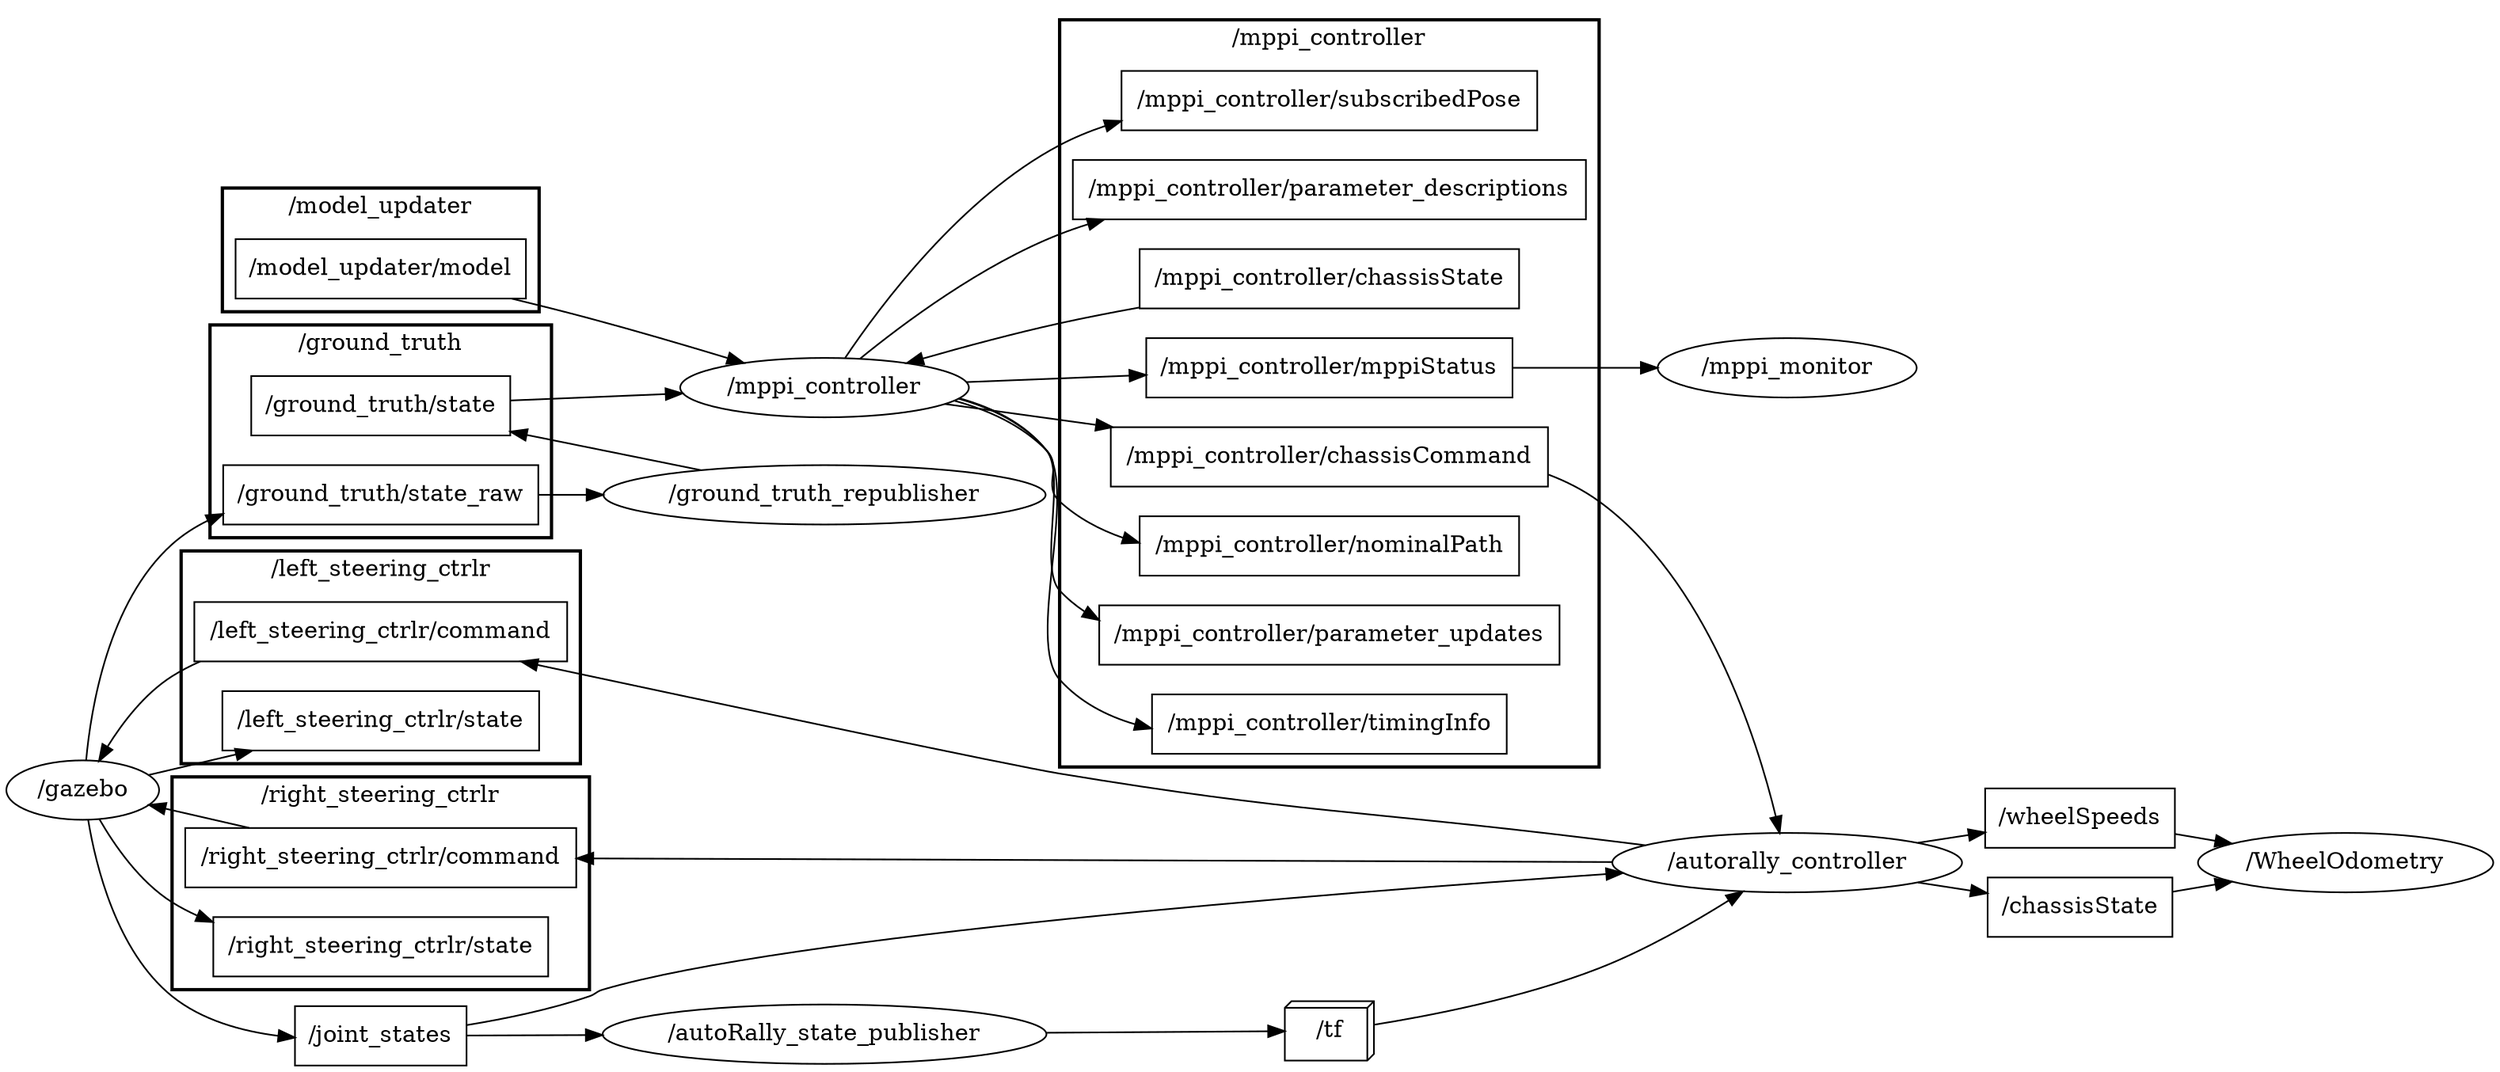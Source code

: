 digraph graphname {
	graph [bb="0,0,1507.6,781",
		compound=True,
		rank=same,
		rankdir=LR,
		ranksep=0.2
	];
	node [label="\N"];
	subgraph cluster___left_steering_ctrlr {
		graph [bb="105.79,145,347.79,274",
			compound=True,
			label="/left_steering_ctrlr",
			lheight=0.21,
			lp="226.79,262.5",
			lwidth=1.89,
			rank=same,
			rankdir=LR,
			ranksep=0.2,
			style=bold
		];
		t___left_steering_ctrlr__command		 [URL=topic_3A__left_steering_ctrlr__command,
			height=0.5,
			label="/left_steering_ctrlr/command",
			pos="226.79,225",
			shape=box,
			tooltip="topic:/left_steering_ctrlr/command",
			width=3.1389];
		t___left_steering_ctrlr__state		 [URL=topic_3A__left_steering_ctrlr__state,
			height=0.5,
			label="/left_steering_ctrlr/state",
			pos="226.79,171",
			shape=box,
			tooltip="topic:/left_steering_ctrlr/state",
			width=2.6667];
	}
	subgraph cluster___mppi_controller {
		graph [bb="638.37,320,965.37,773",
			compound=True,
			label="/mppi_controller",
			lheight=0.21,
			lp="801.87,761.5",
			lwidth=1.65,
			rank=same,
			rankdir=LR,
			ranksep=0.2,
			style=bold
		];
		t___mppi_controller__subscribedPose		 [URL=topic_3A__mppi_controller__subscribedPose,
			height=0.5,
			label="/mppi_controller/subscribedPose",
			pos="801.87,724",
			shape=box,
			tooltip="topic:/mppi_controller/subscribedPose",
			width=3.5];
		t___mppi_controller__parameter_descriptions		 [URL=topic_3A__mppi_controller__parameter_descriptions,
			height=0.5,
			label="/mppi_controller/parameter_descriptions",
			pos="801.87,670",
			shape=box,
			tooltip="topic:/mppi_controller/parameter_descriptions",
			width=4.3194];
		t___mppi_controller__chassisState		 [URL=topic_3A__mppi_controller__chassisState,
			height=0.5,
			label="/mppi_controller/chassisState",
			pos="801.87,616",
			shape=box,
			tooltip="topic:/mppi_controller/chassisState",
			width=3.1944];
		t___mppi_controller__chassisCommand		 [URL=topic_3A__mppi_controller__chassisCommand,
			height=0.5,
			label="/mppi_controller/chassisCommand",
			pos="801.87,508",
			shape=box,
			tooltip="topic:/mppi_controller/chassisCommand",
			width=3.6806];
		t___mppi_controller__mppiStatus		 [URL=topic_3A__mppi_controller__mppiStatus,
			height=0.5,
			label="/mppi_controller/mppiStatus",
			pos="801.87,562",
			shape=box,
			tooltip="topic:/mppi_controller/mppiStatus",
			width=3.0833];
		t___mppi_controller__nominalPath		 [URL=topic_3A__mppi_controller__nominalPath,
			height=0.5,
			label="/mppi_controller/nominalPath",
			pos="801.87,454",
			shape=box,
			tooltip="topic:/mppi_controller/nominalPath",
			width=3.1944];
		t___mppi_controller__parameter_updates		 [URL=topic_3A__mppi_controller__parameter_updates,
			height=0.5,
			label="/mppi_controller/parameter_updates",
			pos="801.87,400",
			shape=box,
			tooltip="topic:/mppi_controller/parameter_updates",
			width=3.875];
		t___mppi_controller__timingInfo		 [URL=topic_3A__mppi_controller__timingInfo,
			height=0.5,
			label="/mppi_controller/timingInfo",
			pos="801.87,346",
			shape=box,
			tooltip="topic:/mppi_controller/timingInfo",
			width=2.9861];
	}
	subgraph cluster___ground_truth {
		graph [bb="123.29,337,330.29,466",
			compound=True,
			label="/ground_truth",
			lheight=0.21,
			lp="226.79,454.5",
			lwidth=1.39,
			rank=same,
			rankdir=LR,
			ranksep=0.2,
			style=bold
		];
		t___ground_truth__state_raw		 [URL=topic_3A__ground_truth__state_raw,
			height=0.5,
			label="/ground_truth/state_raw",
			pos="226.79,363",
			shape=box,
			tooltip="topic:/ground_truth/state_raw",
			width=2.6528];
		t___ground_truth__state		 [URL=topic_3A__ground_truth__state,
			height=0.5,
			label="/ground_truth/state",
			pos="226.79,417",
			shape=box,
			tooltip="topic:/ground_truth/state",
			width=2.1806];
	}
	subgraph cluster___model_updater {
		graph [bb="130.79,482,322.79,557",
			compound=True,
			label="/model_updater",
			lheight=0.21,
			lp="226.79,545.5",
			lwidth=1.56,
			rank=same,
			rankdir=LR,
			ranksep=0.2,
			style=bold
		];
		t___model_updater__model		 [URL=topic_3A__model_updater__model,
			height=0.5,
			label="/model_updater/model",
			pos="226.79,508",
			shape=box,
			tooltip="topic:/model_updater/model",
			width=2.4444];
	}
	subgraph cluster___right_steering_ctrlr {
		graph [bb="100.29,8,353.29,137",
			compound=True,
			label="/right_steering_ctrlr",
			lheight=0.21,
			lp="226.79,125.5",
			lwidth=2.04,
			rank=same,
			rankdir=LR,
			ranksep=0.2,
			style=bold
		];
		t___right_steering_ctrlr__command		 [URL=topic_3A__right_steering_ctrlr__command,
			height=0.5,
			label="/right_steering_ctrlr/command",
			pos="226.79,88",
			shape=box,
			tooltip="topic:/right_steering_ctrlr/command",
			width=3.2917];
		t___right_steering_ctrlr__state		 [URL=topic_3A__right_steering_ctrlr__state,
			height=0.5,
			label="/right_steering_ctrlr/state",
			pos="226.79,34",
			shape=box,
			tooltip="topic:/right_steering_ctrlr/state",
			width=2.8194];
	}
	n___gazebo	 [URL=__gazebo,
		height=0.5,
		label="/gazebo",
		pos="46.146,198",
		shape=ellipse,
		tooltip="/gazebo",
		width=1.2818];
	t___left_steering_ctrlr__command -> n___gazebo	 [penwidth=1,
		pos="e,89.415,204.47 113.45,208.06 108.73,207.35 104.09,206.66 99.599,205.99"];
	n___mppi_controller	 [URL=__mppi_controller,
		height=0.5,
		label="/mppi_controller",
		pos="495.83,508",
		shape=ellipse,
		tooltip="/mppi_controller",
		width=2.4373];
	t___mppi_controller__chassisState -> n___mppi_controller	 [penwidth=1,
		pos="e,520.28,525.49 686.66,602.25 670.21,598.77 653.69,594.42 638.37,589 598.42,574.86 556.73,549.77 528.83,531.25"];
	n___autorally_controller	 [URL=__autorally_controller,
		height=0.5,
		label="/autorally_controller",
		pos="1079.3,254",
		shape=ellipse,
		tooltip="/autorally_controller",
		width=2.9428];
	t___mppi_controller__chassisCommand -> n___autorally_controller	 [penwidth=1,
		pos="e,1076,272.01 934.44,497.5 945.48,493.31 955.98,487.91 965.37,481 1032.7,431.44 1062.8,330.78 1073.9,281.9"];
	n___mppi_monitor	 [URL=__mppi_monitor,
		height=0.5,
		label="/mppi_monitor",
		pos="1079.3,562",
		shape=ellipse,
		tooltip="/mppi_monitor",
		width=2.1845];
	t___mppi_controller__mppiStatus -> n___mppi_monitor	 [penwidth=1,
		pos="e,1000.5,562 913.12,562 938.82,562 965.84,562 990.44,562"];
	n___ground_truth_republisher	 [URL=__ground_truth_republisher,
		height=0.5,
		label="/ground_truth_republisher",
		pos="495.83,390",
		shape=ellipse,
		tooltip="/ground_truth_republisher",
		width=3.7191];
	t___ground_truth__state_raw -> n___ground_truth_republisher	 [penwidth=1,
		pos="e,388.16,379.19 322.4,372.6 340.45,374.41 359.53,376.32 378.16,378.19"];
	t___ground_truth__state -> n___mppi_controller	 [penwidth=1,
		pos="e,450.07,492.52 280.27,435.09 326.62,450.77 393.44,473.37 440.37,489.24"];
	t___model_updater__model -> n___mppi_controller	 [penwidth=1,
		pos="e,408,508 314.88,508 341.38,508 370.62,508 397.73,508"];
	t___right_steering_ctrlr__command -> n___gazebo	 [penwidth=1,
		pos="e,59.304,180.7 170.06,106.02 147.28,114.68 121.46,126.4 100.29,141 87.579,149.77 75.526,161.92 66.033,172.76"];
	t___wheelSpeeds	 [URL=topic_3A__wheelSpeeds,
		height=0.5,
		label="/wheelSpeeds",
		pos="1256.7,281",
		shape=box,
		tooltip="topic:/wheelSpeeds",
		width=1.5972];
	n___WheelOdometry	 [URL=__WheelOdometry,
		height=0.5,
		label="/WheelOdometry",
		pos="1417.9,254",
		shape=ellipse,
		tooltip="/WheelOdometry",
		width=2.4914];
	t___wheelSpeeds -> n___WheelOdometry	 [penwidth=1,
		pos="e,1349.1,265.54 1314.5,271.33 1322.5,269.99 1330.7,268.61 1339,267.22"];
	t___chassisState	 [URL=topic_3A__chassisState,
		height=0.5,
		label="/chassisState",
		pos="1256.7,227",
		shape=box,
		tooltip="topic:/chassisState",
		width=1.5556];
	t___chassisState -> n___WheelOdometry	 [penwidth=1,
		pos="e,1348.8,242.42 1313.1,236.44 1321.4,237.83 1330.1,239.28 1338.7,240.73"];
	t___joint_states	 [URL=topic_3A__joint_states,
		height=0.5,
		label="/joint_states",
		pos="226.79,300",
		shape=box,
		tooltip="topic:/joint_states",
		width=1.4444];
	t___joint_states -> n___autorally_controller	 [penwidth=1,
		pos="e,1024.4,269.44 279.01,302.35 400.2,306.99 709.7,314.22 965.37,281 981.48,278.91 998.63,275.49 1014.6,271.78"];
	n___autoRally_state_publisher	 [URL=__autoRally_state_publisher,
		height=0.5,
		label="/autoRally_state_publisher",
		pos="495.83,254",
		shape=ellipse,
		tooltip="/autoRally_state_publisher",
		width=3.7372];
	t___joint_states -> n___autoRally_state_publisher	 [penwidth=1,
		pos="e,412.82,268.19 278.98,291.08 314.06,285.08 361.28,277 402.7,269.92"];
	n_n__tf	 [URL=topic_3A__tf,
		height=0.5,
		label="/tf",
		pos="801.87,254",
		shape=box3d,
		tooltip="topic:/tf",
		width=0.75];
	n_n__tf -> n___autorally_controller	 [penwidth=1,
		pos="e,973.33,254 828.98,254 860.23,254 913.67,254 963.17,254"];
	n___autorally_controller -> t___left_steering_ctrlr__command	 [penwidth=1,
		pos="e,339.89,217.28 1025.3,238.51 1006.5,233.84 985.15,229.34 965.37,227 750.24,201.56 497.39,208.83 350.3,216.71"];
	n___autorally_controller -> t___right_steering_ctrlr__command	 [penwidth=1,
		pos="e,345.42,98.098 1044.7,236.84 1022.5,226.5 992.82,213.85 965.37,206 756.22,146.18 504.52,114.12 355.52,99.106"];
	n___autorally_controller -> t___wheelSpeeds	 [penwidth=1,
		pos="e,1199.1,272.22 1158.4,266.04 1168.7,267.6 1179.1,269.19 1189.2,270.72"];
	n___autorally_controller -> t___chassisState	 [penwidth=1,
		pos="e,1200.6,235.54 1158.4,241.96 1169.2,240.32 1180.2,238.65 1190.7,237.05"];
	n___autoRally_state_publisher -> n_n__tf	 [penwidth=1,
		pos="e,774.73,254 630.51,254 679.42,254 730.86,254 764.47,254"];
	n___mppi_controller -> t___mppi_controller__subscribedPose	 [penwidth=1,
		pos="e,675.59,713.26 503.61,525.93 521.32,564.4 568.57,654.77 638.37,697 646.95,702.19 656.23,706.47 665.86,709.99"];
	n___mppi_controller -> t___mppi_controller__parameter_descriptions	 [penwidth=1,
		pos="e,659.72,651.98 508.87,525.96 531.54,555.68 581.28,614.65 638.37,643 642.21,644.91 646.16,646.68 650.19,648.34"];
	n___mppi_controller -> t___mppi_controller__chassisCommand	 [penwidth=1,
		pos="e,669.1,508 583.94,508 607.4,508 633.36,508 658.94,508"];
	n___mppi_controller -> t___mppi_controller__mppiStatus	 [penwidth=1,
		pos="e,690.55,543.98 559.63,520.42 584.22,525.12 612.58,530.43 638.37,535 651.93,537.4 666.14,539.85 680.28,542.25"];
	n___mppi_controller -> t___mppi_controller__nominalPath	 [penwidth=1,
		pos="e,690.55,472.02 559.63,495.58 584.22,490.88 612.58,485.57 638.37,481 651.93,478.6 666.14,476.15 680.28,473.75"];
	n___mppi_controller -> t___mppi_controller__parameter_updates	 [penwidth=1,
		pos="e,668.36,418 520.28,490.51 547.68,471.79 594.1,442.67 638.37,427 644.84,424.71 651.52,422.61 658.32,420.69"];
	n___mppi_controller -> t___mppi_controller__timingInfo	 [penwidth=1,
		pos="e,694.04,344.99 535.29,491.74 566.16,476.91 607.57,451.96 630.37,417 641.23,400.35 624.2,386.94 638.37,373 650.97,360.6 666.94,352.6 683.93,347.6"];
	n___ground_truth_republisher -> t___ground_truth__state	 [penwidth=1,
		pos="e,305.33,409.12 388.19,400.8 364.07,403.22 338.75,405.76 315.51,408.1"];
	n___gazebo -> t___left_steering_ctrlr__state	 [penwidth=1,
		pos="e,130.54,185.39 89.415,191.53 99.005,190.1 109.58,188.52 120.47,186.89"];
	n___gazebo -> t___ground_truth__state_raw	 [penwidth=1,
		pos="e,131.08,346 48.73,216.29 53.655,244.26 67.032,297.51 100.29,327 106.74,332.72 114.03,337.53 121.79,341.58"];
	n___gazebo -> t___right_steering_ctrlr__state	 [penwidth=1,
		pos="e,125.11,46.015 47.932,179.77 51.851,150.13 63.981,91.73 100.29,61 105.13,56.906 110.44,53.387 116.05,50.365"];
	n___gazebo -> t___joint_states	 [penwidth=1,
		pos="e,174.78,300.11 53.303,216.13 61.662,234.78 77.336,263.16 100.29,278 119.2,290.23 142.88,296.23 164.62,299.02"];
}
